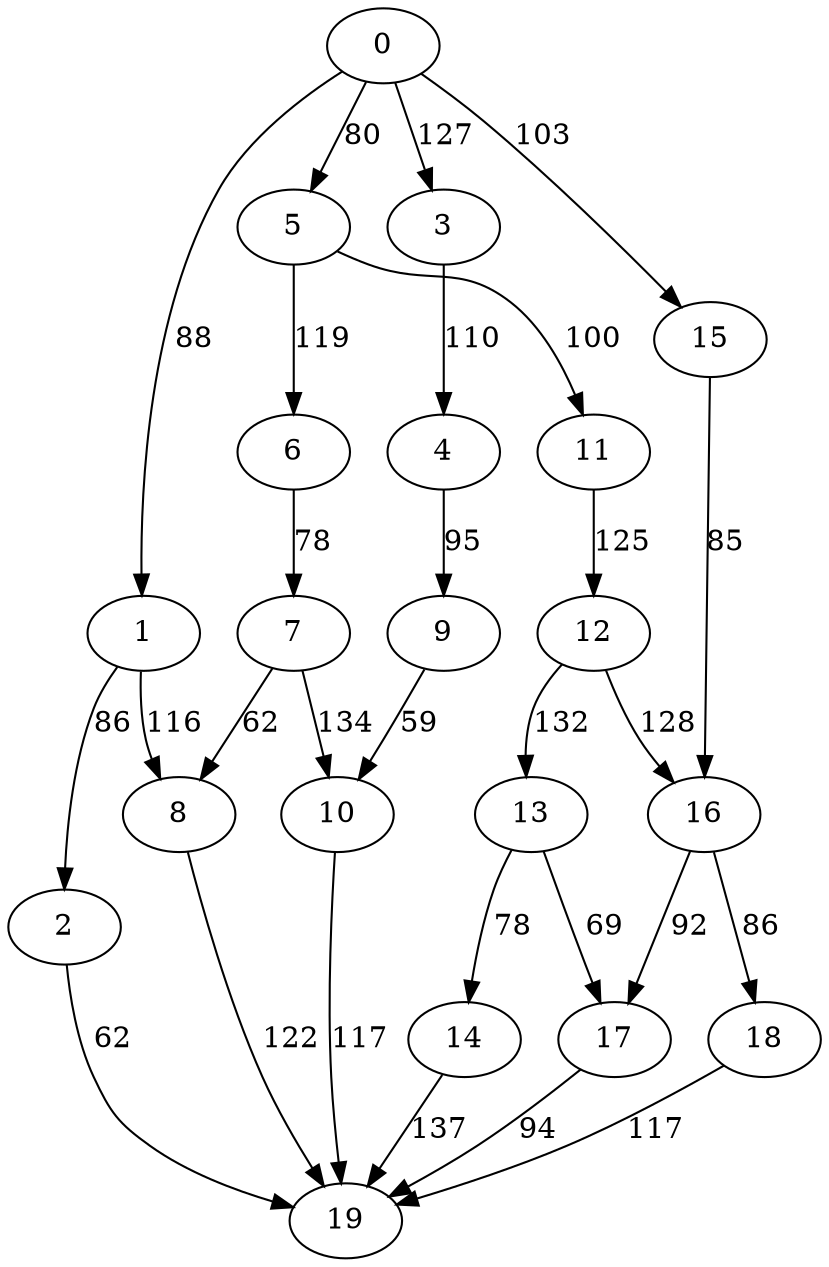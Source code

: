 digraph t20p6r5_3 {
0 -> 1 [ label = 88 ];
0 -> 3 [ label = 127 ];
0 -> 5 [ label = 80 ];
0 -> 15 [ label = 103 ];
1 -> 2 [ label = 86 ];
1 -> 8 [ label = 116 ];
2 -> 19 [ label = 62 ];
3 -> 4 [ label = 110 ];
4 -> 9 [ label = 95 ];
5 -> 6 [ label = 119 ];
5 -> 11 [ label = 100 ];
6 -> 7 [ label = 78 ];
7 -> 8 [ label = 62 ];
7 -> 10 [ label = 134 ];
8 -> 19 [ label = 122 ];
9 -> 10 [ label = 59 ];
10 -> 19 [ label = 117 ];
11 -> 12 [ label = 125 ];
12 -> 13 [ label = 132 ];
12 -> 16 [ label = 128 ];
13 -> 14 [ label = 78 ];
13 -> 17 [ label = 69 ];
14 -> 19 [ label = 137 ];
15 -> 16 [ label = 85 ];
16 -> 17 [ label = 92 ];
16 -> 18 [ label = 86 ];
17 -> 19 [ label = 94 ];
18 -> 19 [ label = 117 ];
 }

